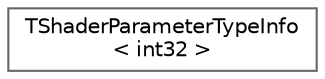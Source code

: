 digraph "Graphical Class Hierarchy"
{
 // INTERACTIVE_SVG=YES
 // LATEX_PDF_SIZE
  bgcolor="transparent";
  edge [fontname=Helvetica,fontsize=10,labelfontname=Helvetica,labelfontsize=10];
  node [fontname=Helvetica,fontsize=10,shape=box,height=0.2,width=0.4];
  rankdir="LR";
  Node0 [id="Node000000",label="TShaderParameterTypeInfo\l\< int32 \>",height=0.2,width=0.4,color="grey40", fillcolor="white", style="filled",URL="$df/d30/structTShaderParameterTypeInfo_3_01int32_01_4.html",tooltip=" "];
}
